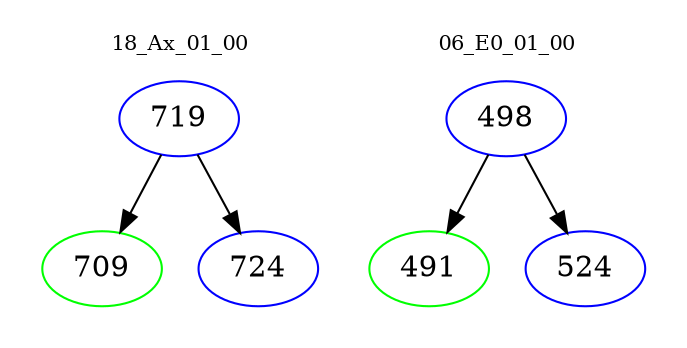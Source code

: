 digraph{
subgraph cluster_0 {
color = white
label = "18_Ax_01_00";
fontsize=10;
T0_719 [label="719", color="blue"]
T0_719 -> T0_709 [color="black"]
T0_709 [label="709", color="green"]
T0_719 -> T0_724 [color="black"]
T0_724 [label="724", color="blue"]
}
subgraph cluster_1 {
color = white
label = "06_E0_01_00";
fontsize=10;
T1_498 [label="498", color="blue"]
T1_498 -> T1_491 [color="black"]
T1_491 [label="491", color="green"]
T1_498 -> T1_524 [color="black"]
T1_524 [label="524", color="blue"]
}
}
